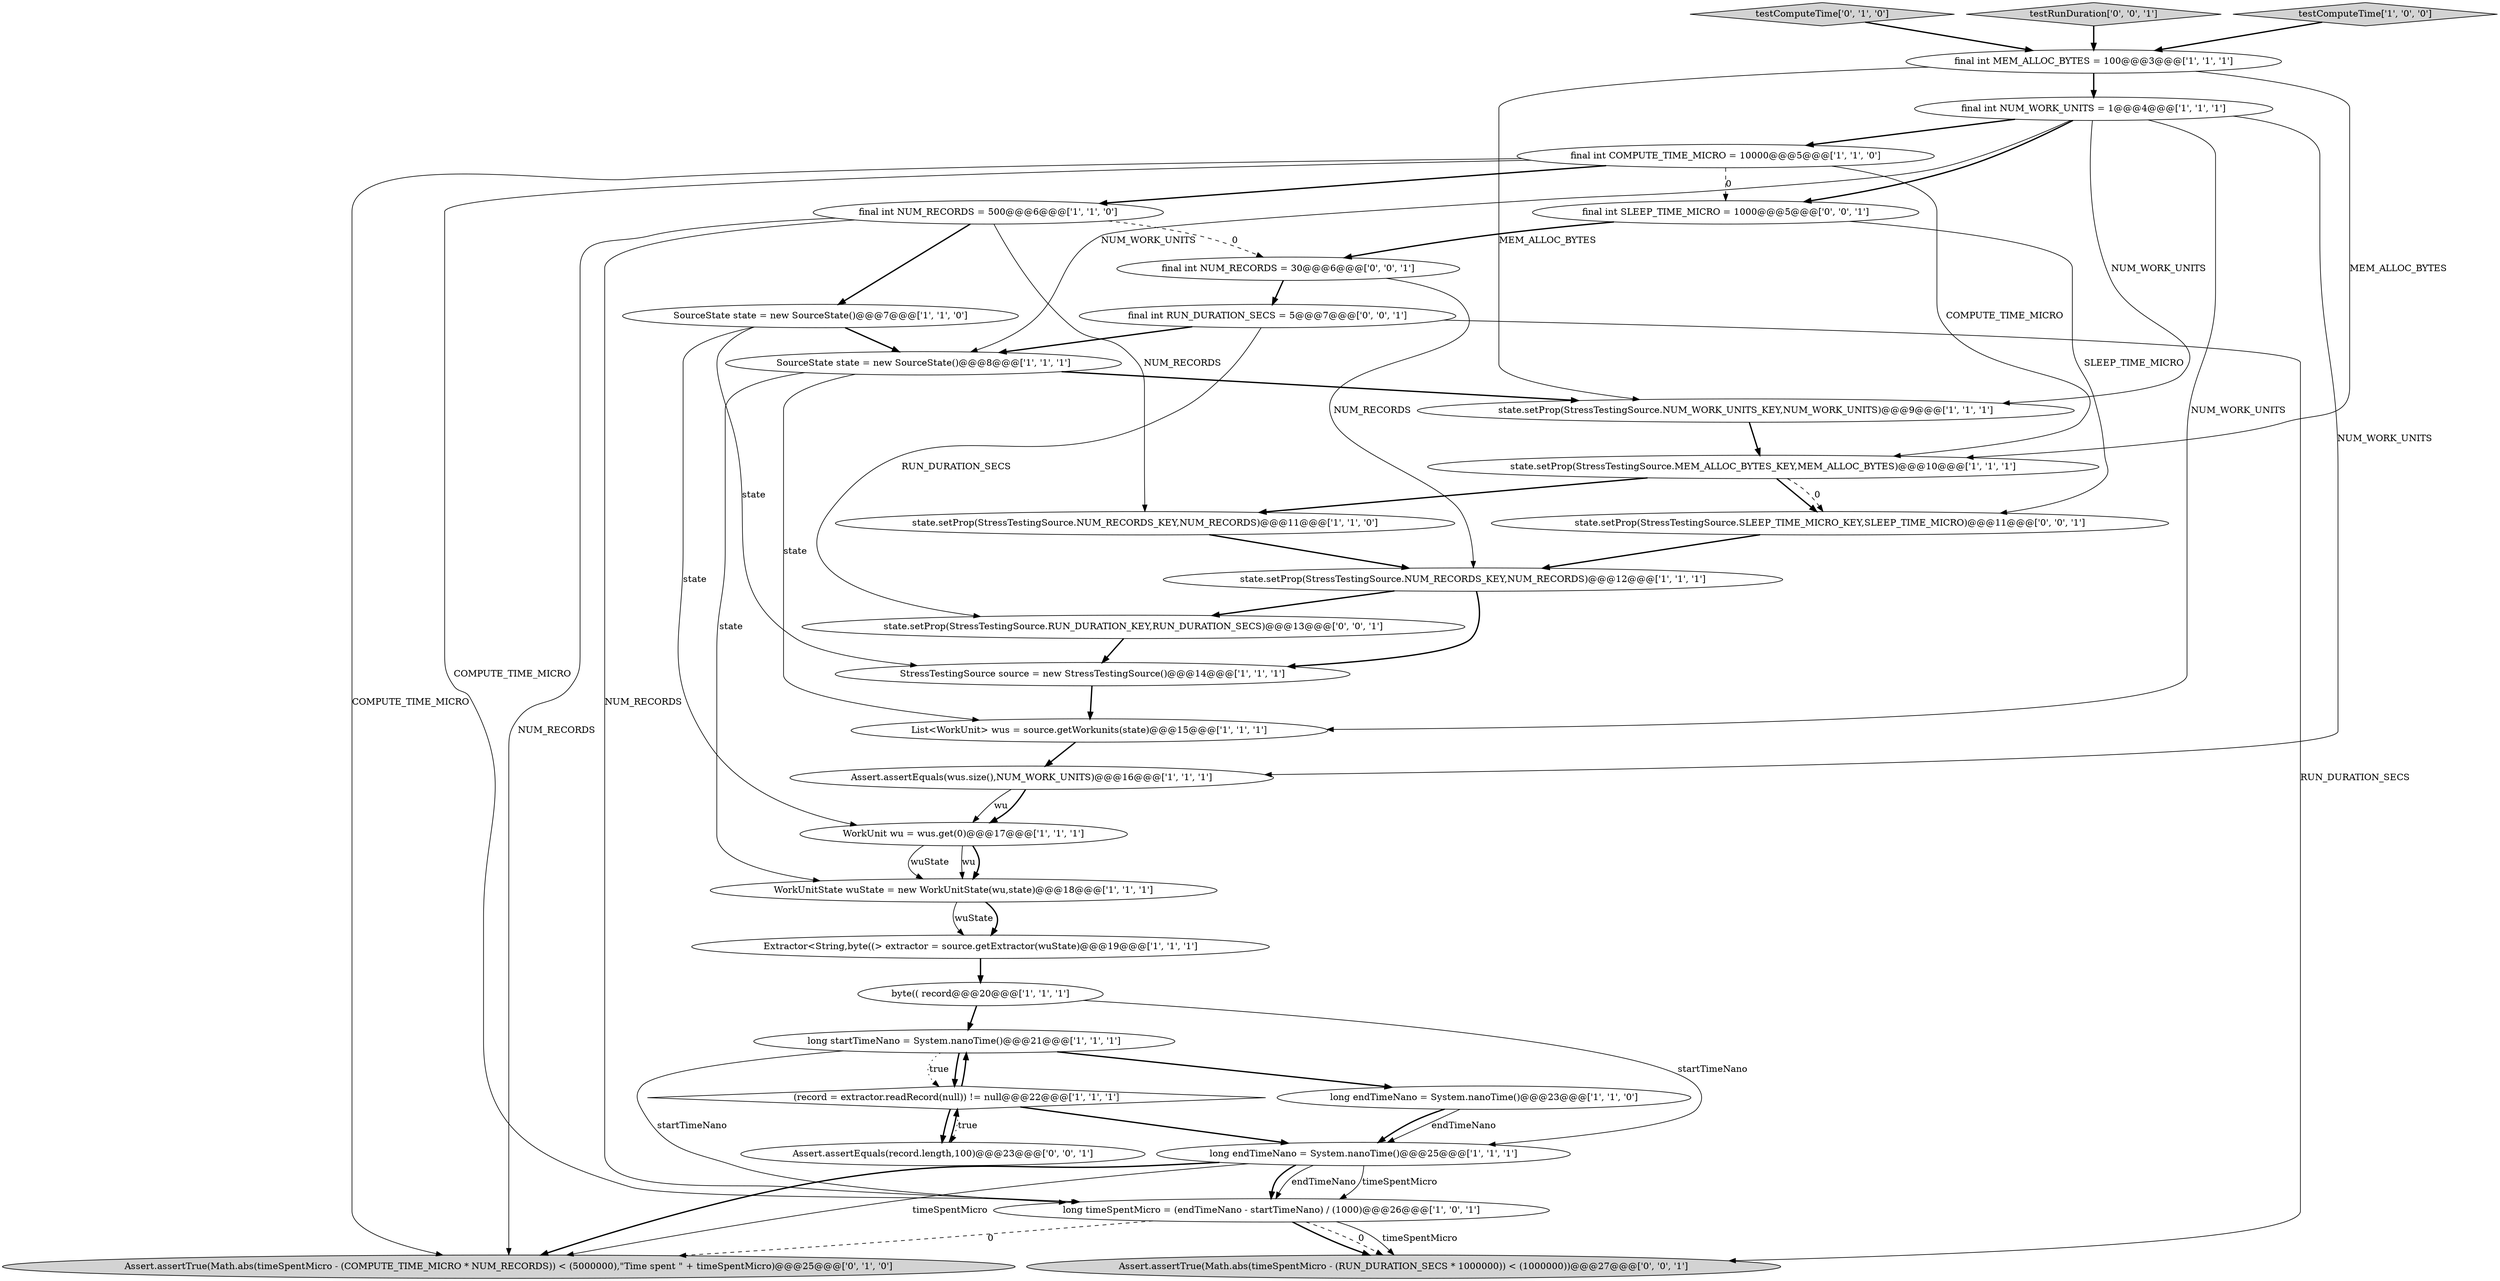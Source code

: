 digraph {
23 [style = filled, label = "testComputeTime['0', '1', '0']", fillcolor = lightgray, shape = diamond image = "AAA0AAABBB2BBB"];
8 [style = filled, label = "(record = extractor.readRecord(null)) != null@@@22@@@['1', '1', '1']", fillcolor = white, shape = diamond image = "AAA0AAABBB1BBB"];
11 [style = filled, label = "final int NUM_WORK_UNITS = 1@@@4@@@['1', '1', '1']", fillcolor = white, shape = ellipse image = "AAA0AAABBB1BBB"];
19 [style = filled, label = "long timeSpentMicro = (endTimeNano - startTimeNano) / (1000)@@@26@@@['1', '0', '1']", fillcolor = white, shape = ellipse image = "AAA0AAABBB1BBB"];
12 [style = filled, label = "long endTimeNano = System.nanoTime()@@@23@@@['1', '1', '0']", fillcolor = white, shape = ellipse image = "AAA0AAABBB1BBB"];
25 [style = filled, label = "state.setProp(StressTestingSource.SLEEP_TIME_MICRO_KEY,SLEEP_TIME_MICRO)@@@11@@@['0', '0', '1']", fillcolor = white, shape = ellipse image = "AAA0AAABBB3BBB"];
20 [style = filled, label = "WorkUnitState wuState = new WorkUnitState(wu,state)@@@18@@@['1', '1', '1']", fillcolor = white, shape = ellipse image = "AAA0AAABBB1BBB"];
24 [style = filled, label = "Assert.assertTrue(Math.abs(timeSpentMicro - (COMPUTE_TIME_MICRO * NUM_RECORDS)) < (5000000),\"Time spent \" + timeSpentMicro)@@@25@@@['0', '1', '0']", fillcolor = lightgray, shape = ellipse image = "AAA1AAABBB2BBB"];
7 [style = filled, label = "state.setProp(StressTestingSource.NUM_RECORDS_KEY,NUM_RECORDS)@@@12@@@['1', '1', '1']", fillcolor = white, shape = ellipse image = "AAA0AAABBB1BBB"];
6 [style = filled, label = "state.setProp(StressTestingSource.MEM_ALLOC_BYTES_KEY,MEM_ALLOC_BYTES)@@@10@@@['1', '1', '1']", fillcolor = white, shape = ellipse image = "AAA0AAABBB1BBB"];
32 [style = filled, label = "state.setProp(StressTestingSource.RUN_DURATION_KEY,RUN_DURATION_SECS)@@@13@@@['0', '0', '1']", fillcolor = white, shape = ellipse image = "AAA0AAABBB3BBB"];
9 [style = filled, label = "final int MEM_ALLOC_BYTES = 100@@@3@@@['1', '1', '1']", fillcolor = white, shape = ellipse image = "AAA0AAABBB1BBB"];
5 [style = filled, label = "SourceState state = new SourceState()@@@8@@@['1', '1', '1']", fillcolor = white, shape = ellipse image = "AAA0AAABBB1BBB"];
1 [style = filled, label = "Extractor<String,byte((> extractor = source.getExtractor(wuState)@@@19@@@['1', '1', '1']", fillcolor = white, shape = ellipse image = "AAA0AAABBB1BBB"];
15 [style = filled, label = "SourceState state = new SourceState()@@@7@@@['1', '1', '0']", fillcolor = white, shape = ellipse image = "AAA0AAABBB1BBB"];
26 [style = filled, label = "final int NUM_RECORDS = 30@@@6@@@['0', '0', '1']", fillcolor = white, shape = ellipse image = "AAA0AAABBB3BBB"];
29 [style = filled, label = "final int RUN_DURATION_SECS = 5@@@7@@@['0', '0', '1']", fillcolor = white, shape = ellipse image = "AAA0AAABBB3BBB"];
18 [style = filled, label = "WorkUnit wu = wus.get(0)@@@17@@@['1', '1', '1']", fillcolor = white, shape = ellipse image = "AAA0AAABBB1BBB"];
14 [style = filled, label = "state.setProp(StressTestingSource.NUM_RECORDS_KEY,NUM_RECORDS)@@@11@@@['1', '1', '0']", fillcolor = white, shape = ellipse image = "AAA0AAABBB1BBB"];
30 [style = filled, label = "testRunDuration['0', '0', '1']", fillcolor = lightgray, shape = diamond image = "AAA0AAABBB3BBB"];
28 [style = filled, label = "Assert.assertTrue(Math.abs(timeSpentMicro - (RUN_DURATION_SECS * 1000000)) < (1000000))@@@27@@@['0', '0', '1']", fillcolor = lightgray, shape = ellipse image = "AAA0AAABBB3BBB"];
21 [style = filled, label = "final int COMPUTE_TIME_MICRO = 10000@@@5@@@['1', '1', '0']", fillcolor = white, shape = ellipse image = "AAA0AAABBB1BBB"];
22 [style = filled, label = "StressTestingSource source = new StressTestingSource()@@@14@@@['1', '1', '1']", fillcolor = white, shape = ellipse image = "AAA0AAABBB1BBB"];
4 [style = filled, label = "byte(( record@@@20@@@['1', '1', '1']", fillcolor = white, shape = ellipse image = "AAA0AAABBB1BBB"];
16 [style = filled, label = "Assert.assertEquals(wus.size(),NUM_WORK_UNITS)@@@16@@@['1', '1', '1']", fillcolor = white, shape = ellipse image = "AAA0AAABBB1BBB"];
3 [style = filled, label = "List<WorkUnit> wus = source.getWorkunits(state)@@@15@@@['1', '1', '1']", fillcolor = white, shape = ellipse image = "AAA0AAABBB1BBB"];
31 [style = filled, label = "Assert.assertEquals(record.length,100)@@@23@@@['0', '0', '1']", fillcolor = white, shape = ellipse image = "AAA0AAABBB3BBB"];
2 [style = filled, label = "long startTimeNano = System.nanoTime()@@@21@@@['1', '1', '1']", fillcolor = white, shape = ellipse image = "AAA0AAABBB1BBB"];
17 [style = filled, label = "state.setProp(StressTestingSource.NUM_WORK_UNITS_KEY,NUM_WORK_UNITS)@@@9@@@['1', '1', '1']", fillcolor = white, shape = ellipse image = "AAA0AAABBB1BBB"];
0 [style = filled, label = "testComputeTime['1', '0', '0']", fillcolor = lightgray, shape = diamond image = "AAA0AAABBB1BBB"];
10 [style = filled, label = "final int NUM_RECORDS = 500@@@6@@@['1', '1', '0']", fillcolor = white, shape = ellipse image = "AAA0AAABBB1BBB"];
13 [style = filled, label = "long endTimeNano = System.nanoTime()@@@25@@@['1', '1', '1']", fillcolor = white, shape = ellipse image = "AAA0AAABBB1BBB"];
27 [style = filled, label = "final int SLEEP_TIME_MICRO = 1000@@@5@@@['0', '0', '1']", fillcolor = white, shape = ellipse image = "AAA0AAABBB3BBB"];
23->9 [style = bold, label=""];
14->7 [style = bold, label=""];
21->6 [style = solid, label="COMPUTE_TIME_MICRO"];
18->20 [style = bold, label=""];
11->21 [style = bold, label=""];
9->11 [style = bold, label=""];
21->19 [style = solid, label="COMPUTE_TIME_MICRO"];
16->18 [style = solid, label="wu"];
13->19 [style = bold, label=""];
21->27 [style = dashed, label="0"];
19->28 [style = bold, label=""];
19->28 [style = dashed, label="0"];
19->28 [style = solid, label="timeSpentMicro"];
2->8 [style = dotted, label="true"];
10->24 [style = solid, label="NUM_RECORDS"];
21->24 [style = solid, label="COMPUTE_TIME_MICRO"];
16->18 [style = bold, label=""];
27->25 [style = solid, label="SLEEP_TIME_MICRO"];
2->19 [style = solid, label="startTimeNano"];
22->3 [style = bold, label=""];
25->7 [style = bold, label=""];
31->8 [style = bold, label=""];
30->9 [style = bold, label=""];
0->9 [style = bold, label=""];
11->5 [style = solid, label="NUM_WORK_UNITS"];
18->20 [style = solid, label="wuState"];
12->13 [style = solid, label="endTimeNano"];
8->31 [style = dotted, label="true"];
19->24 [style = dashed, label="0"];
29->5 [style = bold, label=""];
5->3 [style = solid, label="state"];
7->22 [style = bold, label=""];
13->24 [style = bold, label=""];
8->31 [style = bold, label=""];
11->3 [style = solid, label="NUM_WORK_UNITS"];
4->13 [style = solid, label="startTimeNano"];
20->1 [style = bold, label=""];
21->10 [style = bold, label=""];
13->24 [style = solid, label="timeSpentMicro"];
2->8 [style = bold, label=""];
12->13 [style = bold, label=""];
4->2 [style = bold, label=""];
26->7 [style = solid, label="NUM_RECORDS"];
5->17 [style = bold, label=""];
11->27 [style = bold, label=""];
29->32 [style = solid, label="RUN_DURATION_SECS"];
5->20 [style = solid, label="state"];
10->14 [style = solid, label="NUM_RECORDS"];
20->1 [style = solid, label="wuState"];
7->32 [style = bold, label=""];
8->2 [style = bold, label=""];
6->14 [style = bold, label=""];
15->22 [style = solid, label="state"];
9->6 [style = solid, label="MEM_ALLOC_BYTES"];
13->19 [style = solid, label="endTimeNano"];
17->6 [style = bold, label=""];
13->19 [style = solid, label="timeSpentMicro"];
9->17 [style = solid, label="MEM_ALLOC_BYTES"];
27->26 [style = bold, label=""];
15->5 [style = bold, label=""];
6->25 [style = bold, label=""];
8->13 [style = bold, label=""];
1->4 [style = bold, label=""];
10->19 [style = solid, label="NUM_RECORDS"];
32->22 [style = bold, label=""];
10->26 [style = dashed, label="0"];
10->15 [style = bold, label=""];
3->16 [style = bold, label=""];
11->17 [style = solid, label="NUM_WORK_UNITS"];
18->20 [style = solid, label="wu"];
11->16 [style = solid, label="NUM_WORK_UNITS"];
6->25 [style = dashed, label="0"];
26->29 [style = bold, label=""];
15->18 [style = solid, label="state"];
2->12 [style = bold, label=""];
29->28 [style = solid, label="RUN_DURATION_SECS"];
}

